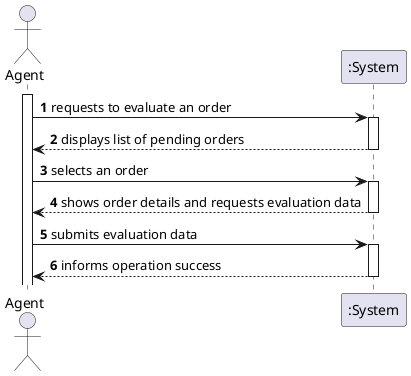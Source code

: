 'https://plantuml.com/sequence-diagram
@startuml

autoactivate on
autonumber

actor "Agent" as Agent
participant ":System" as System

activate Agent

Agent -> System: requests to evaluate an order
System --> Agent: displays list of pending orders

Agent -> System: selects an order
System --> Agent: shows order details and requests evaluation data

Agent -> System: submits evaluation data
System --> Agent: informs operation success

@enduml
